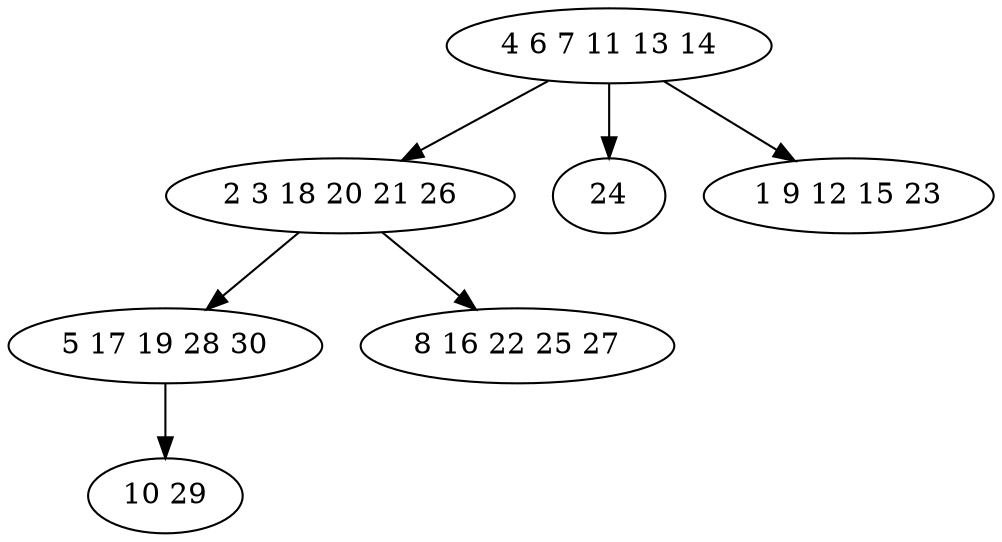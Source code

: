 digraph true_tree {
	"0" -> "1"
	"1" -> "2"
	"0" -> "3"
	"2" -> "4"
	"0" -> "5"
	"1" -> "6"
	"0" [label="4 6 7 11 13 14"];
	"1" [label="2 3 18 20 21 26"];
	"2" [label="5 17 19 28 30"];
	"3" [label="24"];
	"4" [label="10 29"];
	"5" [label="1 9 12 15 23"];
	"6" [label="8 16 22 25 27"];
}
